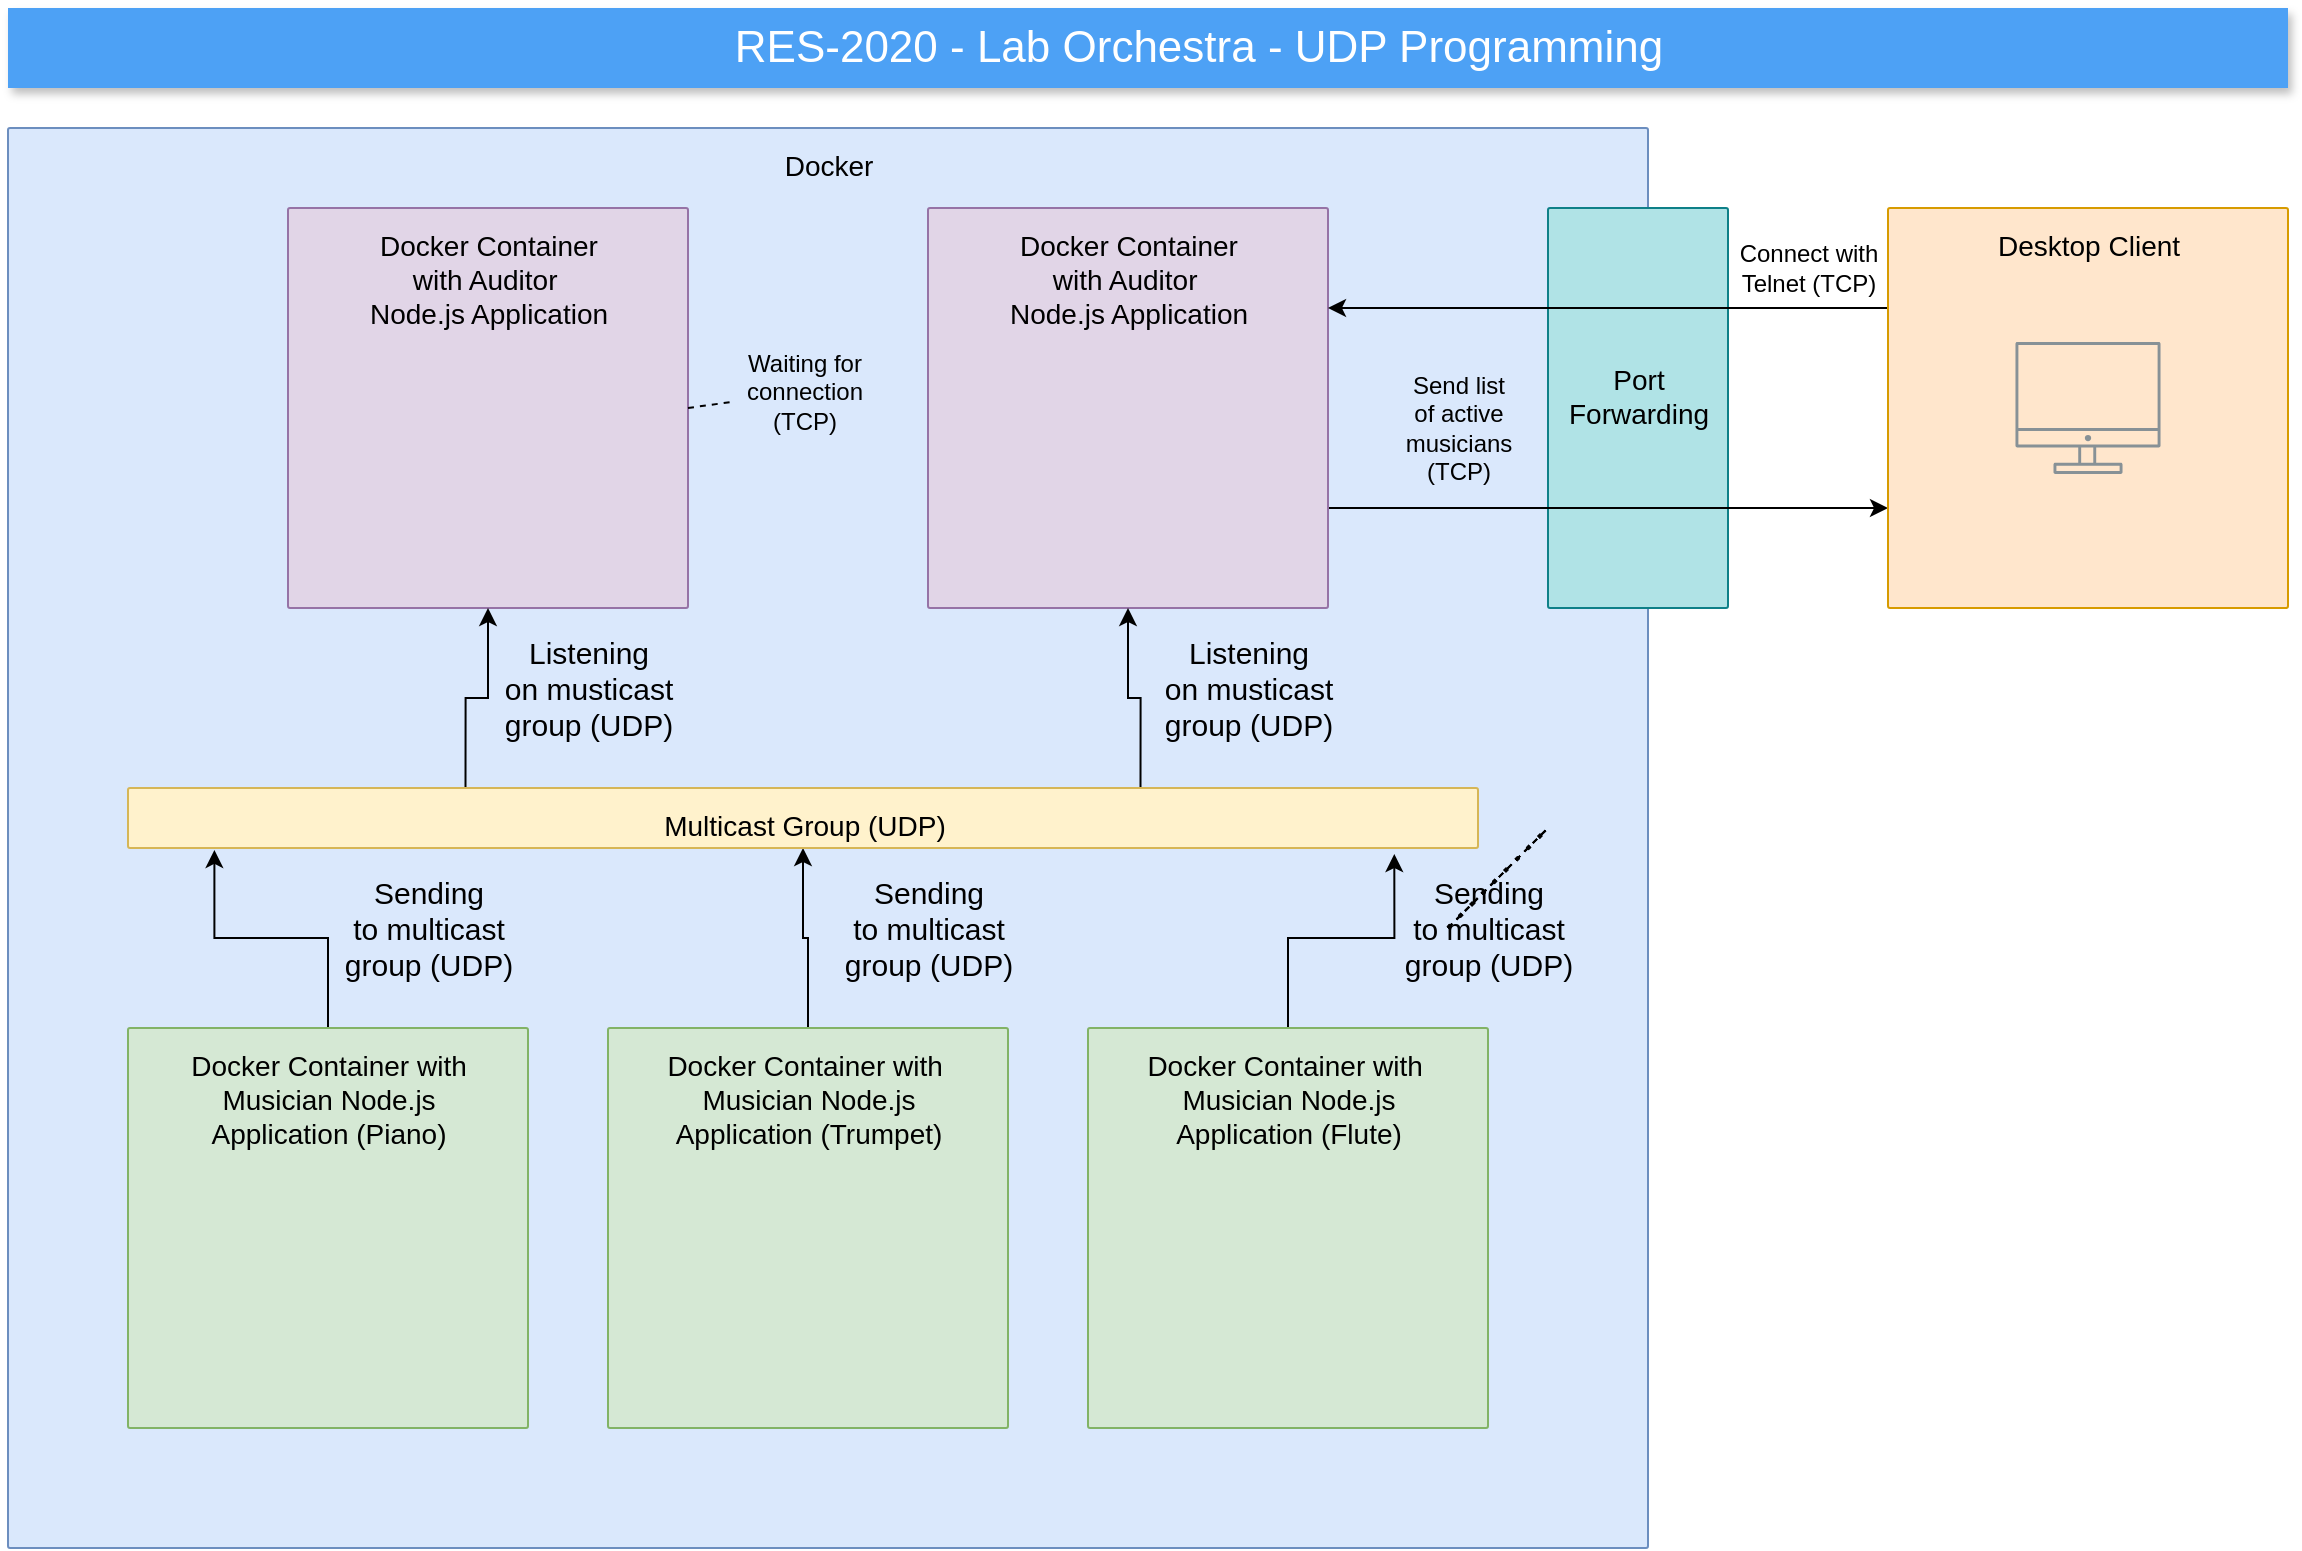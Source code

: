 <mxfile version="13.3.9" type="device"><diagram id="f106602c-feb2-e66a-4537-3a34d633f6aa" name="Page-1"><mxGraphModel dx="1718" dy="935" grid="1" gridSize="10" guides="1" tooltips="1" connect="1" arrows="1" fold="1" page="1" pageScale="1" pageWidth="1169" pageHeight="827" background="#ffffff" math="0" shadow="0" extFonts="jetbrains^https://fonts.googleapis.com/css?family=jetbrains"><root><mxCell id="0"/><mxCell id="1" parent="0"/><mxCell id="WF5oRCO_hXN4VdtAHY2F-1078" value="&lt;font style=&quot;font-size: 14px&quot;&gt;Docker&lt;/font&gt;" style="points=[[0,0,0],[0.25,0,0],[0.5,0,0],[0.75,0,0],[1,0,0],[1,0.25,0],[1,0.5,0],[1,0.75,0],[1,1,0],[0.75,1,0],[0.5,1,0],[0.25,1,0],[0,1,0],[0,0.75,0],[0,0.5,0],[0,0.25,0]];rounded=1;absoluteArcSize=1;arcSize=2;html=1;strokeColor=#6c8ebf;shadow=0;dashed=0;fontSize=12;align=center;verticalAlign=top;spacing=10;spacingTop=-4;fillColor=#dae8fc;" parent="1" vertex="1"><mxGeometry x="20" y="100" width="820" height="710" as="geometry"/></mxCell><mxCell id="WF5oRCO_hXN4VdtAHY2F-1093" value="&lt;font style=&quot;font-size: 14px&quot;&gt;&lt;br&gt;&lt;br&gt;&lt;br&gt;&lt;br&gt;Port&lt;br&gt;Forwarding&lt;br&gt;&lt;/font&gt;" style="points=[[0,0,0],[0.25,0,0],[0.5,0,0],[0.75,0,0],[1,0,0],[1,0.25,0],[1,0.5,0],[1,0.75,0],[1,1,0],[0.75,1,0],[0.5,1,0],[0.25,1,0],[0,1,0],[0,0.75,0],[0,0.5,0],[0,0.25,0]];rounded=1;absoluteArcSize=1;arcSize=2;html=1;strokeColor=#0e8088;shadow=0;dashed=0;fontSize=12;align=center;verticalAlign=top;spacing=10;spacingTop=-4;fillColor=#b0e3e6;" parent="1" vertex="1"><mxGeometry x="790" y="140" width="90" height="200" as="geometry"/></mxCell><mxCell id="WF5oRCO_hXN4VdtAHY2F-1087" style="edgeStyle=orthogonalEdgeStyle;rounded=0;orthogonalLoop=1;jettySize=auto;html=1;exitX=0.5;exitY=0;exitDx=0;exitDy=0;exitPerimeter=0;entryX=0.064;entryY=1.033;entryDx=0;entryDy=0;entryPerimeter=0;" parent="1" source="WF5oRCO_hXN4VdtAHY2F-1053" target="WF5oRCO_hXN4VdtAHY2F-1082" edge="1"><mxGeometry relative="1" as="geometry"/></mxCell><mxCell id="WF5oRCO_hXN4VdtAHY2F-1053" value="&lt;font style=&quot;font-size: 14px&quot;&gt;Docker Container with &lt;br&gt;Musician&amp;nbsp;Node.js&lt;br&gt;Application (Piano)&lt;br&gt;&lt;/font&gt;" style="points=[[0,0,0],[0.25,0,0],[0.5,0,0],[0.75,0,0],[1,0,0],[1,0.25,0],[1,0.5,0],[1,0.75,0],[1,1,0],[0.75,1,0],[0.5,1,0],[0.25,1,0],[0,1,0],[0,0.75,0],[0,0.5,0],[0,0.25,0]];rounded=1;absoluteArcSize=1;arcSize=2;html=1;strokeColor=#82b366;shadow=0;dashed=0;fontSize=12;align=center;verticalAlign=top;spacing=10;spacingTop=-4;fillColor=#d5e8d4;" parent="1" vertex="1"><mxGeometry x="80" y="550" width="200" height="200" as="geometry"/></mxCell><mxCell id="818" value="&lt;font style=&quot;font-size: 22px&quot;&gt;RES-2020 - Lab Orchestra - UDP Programming&lt;/font&gt;" style="fillColor=#4DA1F5;strokeColor=none;shadow=1;fontSize=14;align=center;spacingLeft=50;fontColor=#ffffff;html=1;" parent="1" vertex="1"><mxGeometry x="20" y="40" width="1140" height="40" as="geometry"/></mxCell><mxCell id="WF5oRCO_hXN4VdtAHY2F-1048" value="" style="shape=image;html=1;verticalAlign=top;verticalLabelPosition=bottom;labelBackgroundColor=#ffffff;imageAspect=0;aspect=fixed;image=https://cdn1.iconfinder.com/data/icons/social-media-2106/24/social_media_social_media_logo_docker-128.png" parent="1" vertex="1"><mxGeometry x="220" y="690" width="50" height="50" as="geometry"/></mxCell><mxCell id="WF5oRCO_hXN4VdtAHY2F-1051" value="" style="shape=image;html=1;verticalAlign=top;verticalLabelPosition=bottom;labelBackgroundColor=#ffffff;imageAspect=0;aspect=fixed;image=https://cdn2.iconfinder.com/data/icons/nodejs-1/128/nodejs-128.png" parent="1" vertex="1"><mxGeometry x="130" y="600" width="100" height="100" as="geometry"/></mxCell><mxCell id="WF5oRCO_hXN4VdtAHY2F-1088" style="edgeStyle=orthogonalEdgeStyle;rounded=0;orthogonalLoop=1;jettySize=auto;html=1;exitX=0.5;exitY=0;exitDx=0;exitDy=0;exitPerimeter=0;entryX=0.5;entryY=1;entryDx=0;entryDy=0;entryPerimeter=0;" parent="1" source="WF5oRCO_hXN4VdtAHY2F-1055" target="WF5oRCO_hXN4VdtAHY2F-1082" edge="1"><mxGeometry relative="1" as="geometry"/></mxCell><mxCell id="WF5oRCO_hXN4VdtAHY2F-1055" value="&lt;font style=&quot;font-size: 14px&quot;&gt;Docker Container with&amp;nbsp;&lt;br&gt;Musician&amp;nbsp;Node.js&lt;br&gt;Application (Trumpet)&lt;br&gt;&lt;/font&gt;" style="points=[[0,0,0],[0.25,0,0],[0.5,0,0],[0.75,0,0],[1,0,0],[1,0.25,0],[1,0.5,0],[1,0.75,0],[1,1,0],[0.75,1,0],[0.5,1,0],[0.25,1,0],[0,1,0],[0,0.75,0],[0,0.5,0],[0,0.25,0]];rounded=1;absoluteArcSize=1;arcSize=2;html=1;strokeColor=#82b366;shadow=0;dashed=0;fontSize=12;align=center;verticalAlign=top;spacing=10;spacingTop=-4;fillColor=#d5e8d4;" parent="1" vertex="1"><mxGeometry x="320" y="550" width="200" height="200" as="geometry"/></mxCell><mxCell id="WF5oRCO_hXN4VdtAHY2F-1056" value="" style="shape=image;html=1;verticalAlign=top;verticalLabelPosition=bottom;labelBackgroundColor=#ffffff;imageAspect=0;aspect=fixed;image=https://cdn1.iconfinder.com/data/icons/social-media-2106/24/social_media_social_media_logo_docker-128.png" parent="1" vertex="1"><mxGeometry x="460" y="690" width="50" height="50" as="geometry"/></mxCell><mxCell id="WF5oRCO_hXN4VdtAHY2F-1057" value="" style="shape=image;html=1;verticalAlign=top;verticalLabelPosition=bottom;labelBackgroundColor=#ffffff;imageAspect=0;aspect=fixed;image=https://cdn2.iconfinder.com/data/icons/nodejs-1/128/nodejs-128.png" parent="1" vertex="1"><mxGeometry x="370" y="600" width="100" height="100" as="geometry"/></mxCell><mxCell id="WF5oRCO_hXN4VdtAHY2F-1089" style="edgeStyle=orthogonalEdgeStyle;rounded=0;orthogonalLoop=1;jettySize=auto;html=1;exitX=0.5;exitY=0;exitDx=0;exitDy=0;exitPerimeter=0;entryX=0.938;entryY=1.1;entryDx=0;entryDy=0;entryPerimeter=0;" parent="1" source="WF5oRCO_hXN4VdtAHY2F-1058" target="WF5oRCO_hXN4VdtAHY2F-1082" edge="1"><mxGeometry relative="1" as="geometry"/></mxCell><mxCell id="WF5oRCO_hXN4VdtAHY2F-1058" value="&lt;font style=&quot;font-size: 14px&quot;&gt;Docker Container with&amp;nbsp;&lt;br&gt;Musician&amp;nbsp;Node.js&lt;br&gt;Application (Flute)&lt;br&gt;&lt;/font&gt;" style="points=[[0,0,0],[0.25,0,0],[0.5,0,0],[0.75,0,0],[1,0,0],[1,0.25,0],[1,0.5,0],[1,0.75,0],[1,1,0],[0.75,1,0],[0.5,1,0],[0.25,1,0],[0,1,0],[0,0.75,0],[0,0.5,0],[0,0.25,0]];rounded=1;absoluteArcSize=1;arcSize=2;html=1;strokeColor=#82b366;shadow=0;dashed=0;fontSize=12;align=center;verticalAlign=top;spacing=10;spacingTop=-4;fillColor=#d5e8d4;" parent="1" vertex="1"><mxGeometry x="560" y="550" width="200" height="200" as="geometry"/></mxCell><mxCell id="WF5oRCO_hXN4VdtAHY2F-1059" value="" style="shape=image;html=1;verticalAlign=top;verticalLabelPosition=bottom;labelBackgroundColor=#ffffff;imageAspect=0;aspect=fixed;image=https://cdn1.iconfinder.com/data/icons/social-media-2106/24/social_media_social_media_logo_docker-128.png" parent="1" vertex="1"><mxGeometry x="700" y="690" width="50" height="50" as="geometry"/></mxCell><mxCell id="WF5oRCO_hXN4VdtAHY2F-1060" value="" style="shape=image;html=1;verticalAlign=top;verticalLabelPosition=bottom;labelBackgroundColor=#ffffff;imageAspect=0;aspect=fixed;image=https://cdn2.iconfinder.com/data/icons/nodejs-1/128/nodejs-128.png" parent="1" vertex="1"><mxGeometry x="610" y="600" width="100" height="100" as="geometry"/></mxCell><mxCell id="WF5oRCO_hXN4VdtAHY2F-1062" value="&lt;font style=&quot;font-size: 14px&quot;&gt;Docker Container&lt;br&gt;with Auditor&amp;nbsp;&lt;br&gt;Node.js Application&lt;br&gt;&lt;/font&gt;" style="points=[[0,0,0],[0.25,0,0],[0.5,0,0],[0.75,0,0],[1,0,0],[1,0.25,0],[1,0.5,0],[1,0.75,0],[1,1,0],[0.75,1,0],[0.5,1,0],[0.25,1,0],[0,1,0],[0,0.75,0],[0,0.5,0],[0,0.25,0]];rounded=1;absoluteArcSize=1;arcSize=2;html=1;strokeColor=#9673a6;shadow=0;dashed=0;fontSize=12;align=center;verticalAlign=top;spacing=10;spacingTop=-4;fillColor=#e1d5e7;" parent="1" vertex="1"><mxGeometry x="160" y="140" width="200" height="200" as="geometry"/></mxCell><mxCell id="WF5oRCO_hXN4VdtAHY2F-1063" value="" style="shape=image;html=1;verticalAlign=top;verticalLabelPosition=bottom;labelBackgroundColor=#ffffff;imageAspect=0;aspect=fixed;image=https://cdn1.iconfinder.com/data/icons/social-media-2106/24/social_media_social_media_logo_docker-128.png" parent="1" vertex="1"><mxGeometry x="300" y="280" width="50" height="50" as="geometry"/></mxCell><mxCell id="WF5oRCO_hXN4VdtAHY2F-1064" value="" style="shape=image;html=1;verticalAlign=top;verticalLabelPosition=bottom;labelBackgroundColor=#ffffff;imageAspect=0;aspect=fixed;image=https://cdn2.iconfinder.com/data/icons/nodejs-1/128/nodejs-128.png" parent="1" vertex="1"><mxGeometry x="210" y="190" width="100" height="100" as="geometry"/></mxCell><mxCell id="WF5oRCO_hXN4VdtAHY2F-1091" style="edgeStyle=orthogonalEdgeStyle;rounded=0;orthogonalLoop=1;jettySize=auto;html=1;" parent="1" source="WF5oRCO_hXN4VdtAHY2F-1065" target="WF5oRCO_hXN4VdtAHY2F-1068" edge="1"><mxGeometry relative="1" as="geometry"><Array as="points"><mxPoint x="820" y="290"/><mxPoint x="820" y="290"/></Array></mxGeometry></mxCell><mxCell id="WF5oRCO_hXN4VdtAHY2F-1065" value="&lt;span style=&quot;font-size: 14px&quot;&gt;Docker Container&lt;/span&gt;&lt;br style=&quot;font-size: 14px&quot;&gt;&lt;span style=&quot;font-size: 14px&quot;&gt;with Auditor&lt;/span&gt;&lt;span style=&quot;font-size: 14px&quot;&gt;&amp;nbsp;&lt;/span&gt;&lt;br style=&quot;font-size: 14px&quot;&gt;&lt;span style=&quot;font-size: 14px&quot;&gt;Node.js Application&lt;/span&gt;" style="points=[[0,0,0],[0.25,0,0],[0.5,0,0],[0.75,0,0],[1,0,0],[1,0.25,0],[1,0.5,0],[1,0.75,0],[1,1,0],[0.75,1,0],[0.5,1,0],[0.25,1,0],[0,1,0],[0,0.75,0],[0,0.5,0],[0,0.25,0]];rounded=1;absoluteArcSize=1;arcSize=2;html=1;strokeColor=#9673a6;shadow=0;dashed=0;fontSize=12;align=center;verticalAlign=top;spacing=10;spacingTop=-4;fillColor=#e1d5e7;" parent="1" vertex="1"><mxGeometry x="480" y="140" width="200" height="200" as="geometry"/></mxCell><mxCell id="WF5oRCO_hXN4VdtAHY2F-1066" value="" style="shape=image;html=1;verticalAlign=top;verticalLabelPosition=bottom;labelBackgroundColor=#ffffff;imageAspect=0;aspect=fixed;image=https://cdn1.iconfinder.com/data/icons/social-media-2106/24/social_media_social_media_logo_docker-128.png" parent="1" vertex="1"><mxGeometry x="620" y="280" width="50" height="50" as="geometry"/></mxCell><mxCell id="WF5oRCO_hXN4VdtAHY2F-1067" value="" style="shape=image;html=1;verticalAlign=top;verticalLabelPosition=bottom;labelBackgroundColor=#ffffff;imageAspect=0;aspect=fixed;image=https://cdn2.iconfinder.com/data/icons/nodejs-1/128/nodejs-128.png" parent="1" vertex="1"><mxGeometry x="530" y="190" width="100" height="100" as="geometry"/></mxCell><mxCell id="WF5oRCO_hXN4VdtAHY2F-1090" style="edgeStyle=orthogonalEdgeStyle;rounded=0;orthogonalLoop=1;jettySize=auto;html=1;exitX=0;exitY=0.25;exitDx=0;exitDy=0;exitPerimeter=0;entryX=1;entryY=0.25;entryDx=0;entryDy=0;entryPerimeter=0;" parent="1" source="WF5oRCO_hXN4VdtAHY2F-1068" target="WF5oRCO_hXN4VdtAHY2F-1065" edge="1"><mxGeometry relative="1" as="geometry"/></mxCell><mxCell id="WF5oRCO_hXN4VdtAHY2F-1068" value="&lt;font style=&quot;font-size: 14px&quot;&gt;Desktop Client&lt;br&gt;&lt;/font&gt;" style="points=[[0,0,0],[0.25,0,0],[0.5,0,0],[0.75,0,0],[1,0,0],[1,0.25,0],[1,0.5,0],[1,0.75,0],[1,1,0],[0.75,1,0],[0.5,1,0],[0.25,1,0],[0,1,0],[0,0.75,0],[0,0.5,0],[0,0.25,0]];rounded=1;absoluteArcSize=1;arcSize=2;html=1;strokeColor=#d79b00;shadow=0;dashed=0;fontSize=12;align=center;verticalAlign=top;spacing=10;spacingTop=-4;fillColor=#ffe6cc;" parent="1" vertex="1"><mxGeometry x="960" y="140" width="200" height="200" as="geometry"/></mxCell><mxCell id="WF5oRCO_hXN4VdtAHY2F-1073" value="" style="outlineConnect=0;fontColor=#545B64;strokeColor=none;fillColor=#879196;dashed=0;verticalLabelPosition=bottom;verticalAlign=top;align=center;html=1;fontSize=12;fontStyle=0;aspect=fixed;shape=mxgraph.aws4.illustration_desktop;pointerEvents=1" parent="1" vertex="1"><mxGeometry x="1023.74" y="207" width="72.52" height="66" as="geometry"/></mxCell><mxCell id="WF5oRCO_hXN4VdtAHY2F-1075" value="" style="shape=image;html=1;verticalAlign=top;verticalLabelPosition=bottom;labelBackgroundColor=#ffffff;imageAspect=0;aspect=fixed;image=https://cdn3.iconfinder.com/data/icons/picons-social/57/16-apple-128.png" parent="1" vertex="1"><mxGeometry x="1063.74" y="290" width="40" height="40" as="geometry"/></mxCell><mxCell id="WF5oRCO_hXN4VdtAHY2F-1076" value="" style="shape=image;html=1;verticalAlign=top;verticalLabelPosition=bottom;labelBackgroundColor=#ffffff;imageAspect=0;aspect=fixed;image=https://cdn4.iconfinder.com/data/icons/logos-and-brands/512/379_Windows_logo-128.png" parent="1" vertex="1"><mxGeometry x="1110" y="290" width="40" height="40" as="geometry"/></mxCell><mxCell id="WF5oRCO_hXN4VdtAHY2F-1077" value="" style="shape=image;html=1;verticalAlign=top;verticalLabelPosition=bottom;labelBackgroundColor=#ffffff;imageAspect=0;aspect=fixed;image=https://cdn3.iconfinder.com/data/icons/logos-brands-3/24/logo_brand_brands_logos_linux-128.png" parent="1" vertex="1"><mxGeometry x="1020" y="290" width="40" height="40" as="geometry"/></mxCell><mxCell id="WF5oRCO_hXN4VdtAHY2F-1081" value="" style="shape=image;html=1;verticalAlign=top;verticalLabelPosition=bottom;labelBackgroundColor=#ffffff;imageAspect=0;aspect=fixed;image=https://cdn4.iconfinder.com/data/icons/logos-and-brands/512/97_Docker_logo_logos-128.png" parent="1" vertex="1"><mxGeometry x="770" y="740" width="70" height="70" as="geometry"/></mxCell><mxCell id="WF5oRCO_hXN4VdtAHY2F-1085" style="edgeStyle=orthogonalEdgeStyle;rounded=0;orthogonalLoop=1;jettySize=auto;html=1;exitX=0.25;exitY=0;exitDx=0;exitDy=0;exitPerimeter=0;entryX=0.5;entryY=1;entryDx=0;entryDy=0;entryPerimeter=0;" parent="1" source="WF5oRCO_hXN4VdtAHY2F-1082" target="WF5oRCO_hXN4VdtAHY2F-1062" edge="1"><mxGeometry relative="1" as="geometry"/></mxCell><mxCell id="WF5oRCO_hXN4VdtAHY2F-1086" style="edgeStyle=orthogonalEdgeStyle;rounded=0;orthogonalLoop=1;jettySize=auto;html=1;exitX=0.75;exitY=0;exitDx=0;exitDy=0;exitPerimeter=0;" parent="1" source="WF5oRCO_hXN4VdtAHY2F-1082" target="WF5oRCO_hXN4VdtAHY2F-1065" edge="1"><mxGeometry relative="1" as="geometry"/></mxCell><mxCell id="WF5oRCO_hXN4VdtAHY2F-1082" value="&lt;font style=&quot;font-size: 14px&quot;&gt;Multicast Group (UDP)&lt;br&gt;&lt;/font&gt;" style="points=[[0,0,0],[0.25,0,0],[0.5,0,0],[0.75,0,0],[1,0,0],[1,0.25,0],[1,0.5,0],[1,0.75,0],[1,1,0],[0.75,1,0],[0.5,1,0],[0.25,1,0],[0,1,0],[0,0.75,0],[0,0.5,0],[0,0.25,0]];rounded=1;absoluteArcSize=1;arcSize=2;html=1;shadow=0;dashed=0;fontSize=12;align=center;verticalAlign=top;spacing=10;spacingTop=-4;fillColor=#fff2cc;strokeColor=#d6b656;" parent="1" vertex="1"><mxGeometry x="80" y="430" width="675" height="30" as="geometry"/></mxCell><mxCell id="WF5oRCO_hXN4VdtAHY2F-1096" value="&lt;font color=&quot;#000000&quot; style=&quot;font-size: 12px;&quot;&gt;Connect with &lt;br style=&quot;font-size: 12px;&quot;&gt;Telnet (TCP)&lt;/font&gt;" style="text;html=1;align=center;verticalAlign=middle;resizable=0;points=[];autosize=1;fontSize=12;fontColor=#33FF33;" parent="1" vertex="1"><mxGeometry x="880" y="155" width="80" height="30" as="geometry"/></mxCell><mxCell id="WF5oRCO_hXN4VdtAHY2F-1099" value="&lt;font color=&quot;#000000&quot;&gt;Sending &lt;br&gt;to multicast &lt;br&gt;group (UDP)&lt;/font&gt;" style="text;html=1;align=center;verticalAlign=middle;resizable=0;points=[];autosize=1;fontSize=15;fontColor=#33FF33;" parent="1" vertex="1"><mxGeometry x="180" y="470" width="100" height="60" as="geometry"/></mxCell><mxCell id="WF5oRCO_hXN4VdtAHY2F-1101" value="&lt;font color=&quot;#000000&quot;&gt;Listening &lt;br&gt;on musticast &lt;br&gt;group (UDP)&lt;/font&gt;" style="text;html=1;align=center;verticalAlign=middle;resizable=0;points=[];autosize=1;fontSize=15;fontColor=#33FF33;" parent="1" vertex="1"><mxGeometry x="260" y="350" width="100" height="60" as="geometry"/></mxCell><mxCell id="WF5oRCO_hXN4VdtAHY2F-1102" value="&lt;font color=&quot;#000000&quot;&gt;Listening &lt;br&gt;on musticast &lt;br&gt;group (UDP)&lt;/font&gt;" style="text;html=1;align=center;verticalAlign=middle;resizable=0;points=[];autosize=1;fontSize=15;fontColor=#33FF33;" parent="1" vertex="1"><mxGeometry x="590" y="350" width="100" height="60" as="geometry"/></mxCell><mxCell id="WF5oRCO_hXN4VdtAHY2F-1103" value="&lt;font color=&quot;#000000&quot;&gt;Sending &lt;br&gt;to multicast &lt;br&gt;group (UDP)&lt;/font&gt;" style="text;html=1;align=center;verticalAlign=middle;resizable=0;points=[];autosize=1;fontSize=15;fontColor=#33FF33;" parent="1" vertex="1"><mxGeometry x="430" y="470" width="100" height="60" as="geometry"/></mxCell><mxCell id="WF5oRCO_hXN4VdtAHY2F-1104" value="&lt;font color=&quot;#000000&quot;&gt;Sending &lt;br&gt;to multicast &lt;br&gt;group (UDP)&lt;/font&gt;" style="text;html=1;align=center;verticalAlign=middle;resizable=0;points=[];autosize=1;fontSize=15;fontColor=#33FF33;" parent="1" vertex="1"><mxGeometry x="710" y="470" width="100" height="60" as="geometry"/></mxCell><mxCell id="eKrG1BV8q9sX5ztex6FS-819" value="Waiting for&lt;br&gt;connection&lt;br&gt;(TCP)" style="text;html=1;align=center;verticalAlign=middle;resizable=0;points=[];autosize=1;" vertex="1" parent="1"><mxGeometry x="382.5" y="207" width="70" height="50" as="geometry"/></mxCell><mxCell id="eKrG1BV8q9sX5ztex6FS-820" value="&lt;font color=&quot;#000000&quot;&gt;Send list &lt;br&gt;of active &lt;br&gt;musicians &lt;br&gt;(TCP)&lt;/font&gt;" style="text;html=1;align=center;verticalAlign=middle;resizable=0;points=[];autosize=1;fontSize=12;fontColor=#33FF33;" vertex="1" parent="1"><mxGeometry x="710" y="220" width="70" height="60" as="geometry"/></mxCell><mxCell id="eKrG1BV8q9sX5ztex6FS-821" value="" style="endArrow=none;dashed=1;html=1;dashPattern=1 3;strokeWidth=2;fontSize=12;" edge="1" parent="1"><mxGeometry width="50" height="50" relative="1" as="geometry"><mxPoint x="740" y="500" as="sourcePoint"/><mxPoint x="790" y="450" as="targetPoint"/></mxGeometry></mxCell><mxCell id="eKrG1BV8q9sX5ztex6FS-822" value="" style="endArrow=none;dashed=1;html=1;dashPattern=1 3;strokeWidth=2;fontSize=12;" edge="1" parent="1"><mxGeometry width="50" height="50" relative="1" as="geometry"><mxPoint x="740" y="500" as="sourcePoint"/><mxPoint x="790" y="450" as="targetPoint"/></mxGeometry></mxCell><mxCell id="eKrG1BV8q9sX5ztex6FS-823" value="" style="endArrow=none;dashed=1;html=1;fontSize=12;" edge="1" parent="1"><mxGeometry width="50" height="50" relative="1" as="geometry"><mxPoint x="740" y="500" as="sourcePoint"/><mxPoint x="790" y="450" as="targetPoint"/></mxGeometry></mxCell><mxCell id="eKrG1BV8q9sX5ztex6FS-825" value="" style="endArrow=none;dashed=1;html=1;fontSize=12;" edge="1" parent="1"><mxGeometry width="50" height="50" relative="1" as="geometry"><mxPoint x="740" y="500" as="sourcePoint"/><mxPoint x="790" y="450" as="targetPoint"/></mxGeometry></mxCell><mxCell id="eKrG1BV8q9sX5ztex6FS-826" value="" style="endArrow=none;dashed=1;html=1;fontSize=12;" edge="1" parent="1"><mxGeometry width="50" height="50" relative="1" as="geometry"><mxPoint x="740" y="500" as="sourcePoint"/><mxPoint x="790" y="450" as="targetPoint"/></mxGeometry></mxCell><mxCell id="eKrG1BV8q9sX5ztex6FS-827" value="" style="endArrow=none;dashed=1;html=1;fontSize=12;exitX=1;exitY=0.5;exitDx=0;exitDy=0;exitPerimeter=0;" edge="1" parent="1" source="WF5oRCO_hXN4VdtAHY2F-1062" target="eKrG1BV8q9sX5ztex6FS-819"><mxGeometry width="50" height="50" relative="1" as="geometry"><mxPoint x="360" y="290" as="sourcePoint"/><mxPoint x="410" y="240" as="targetPoint"/></mxGeometry></mxCell></root></mxGraphModel></diagram></mxfile>